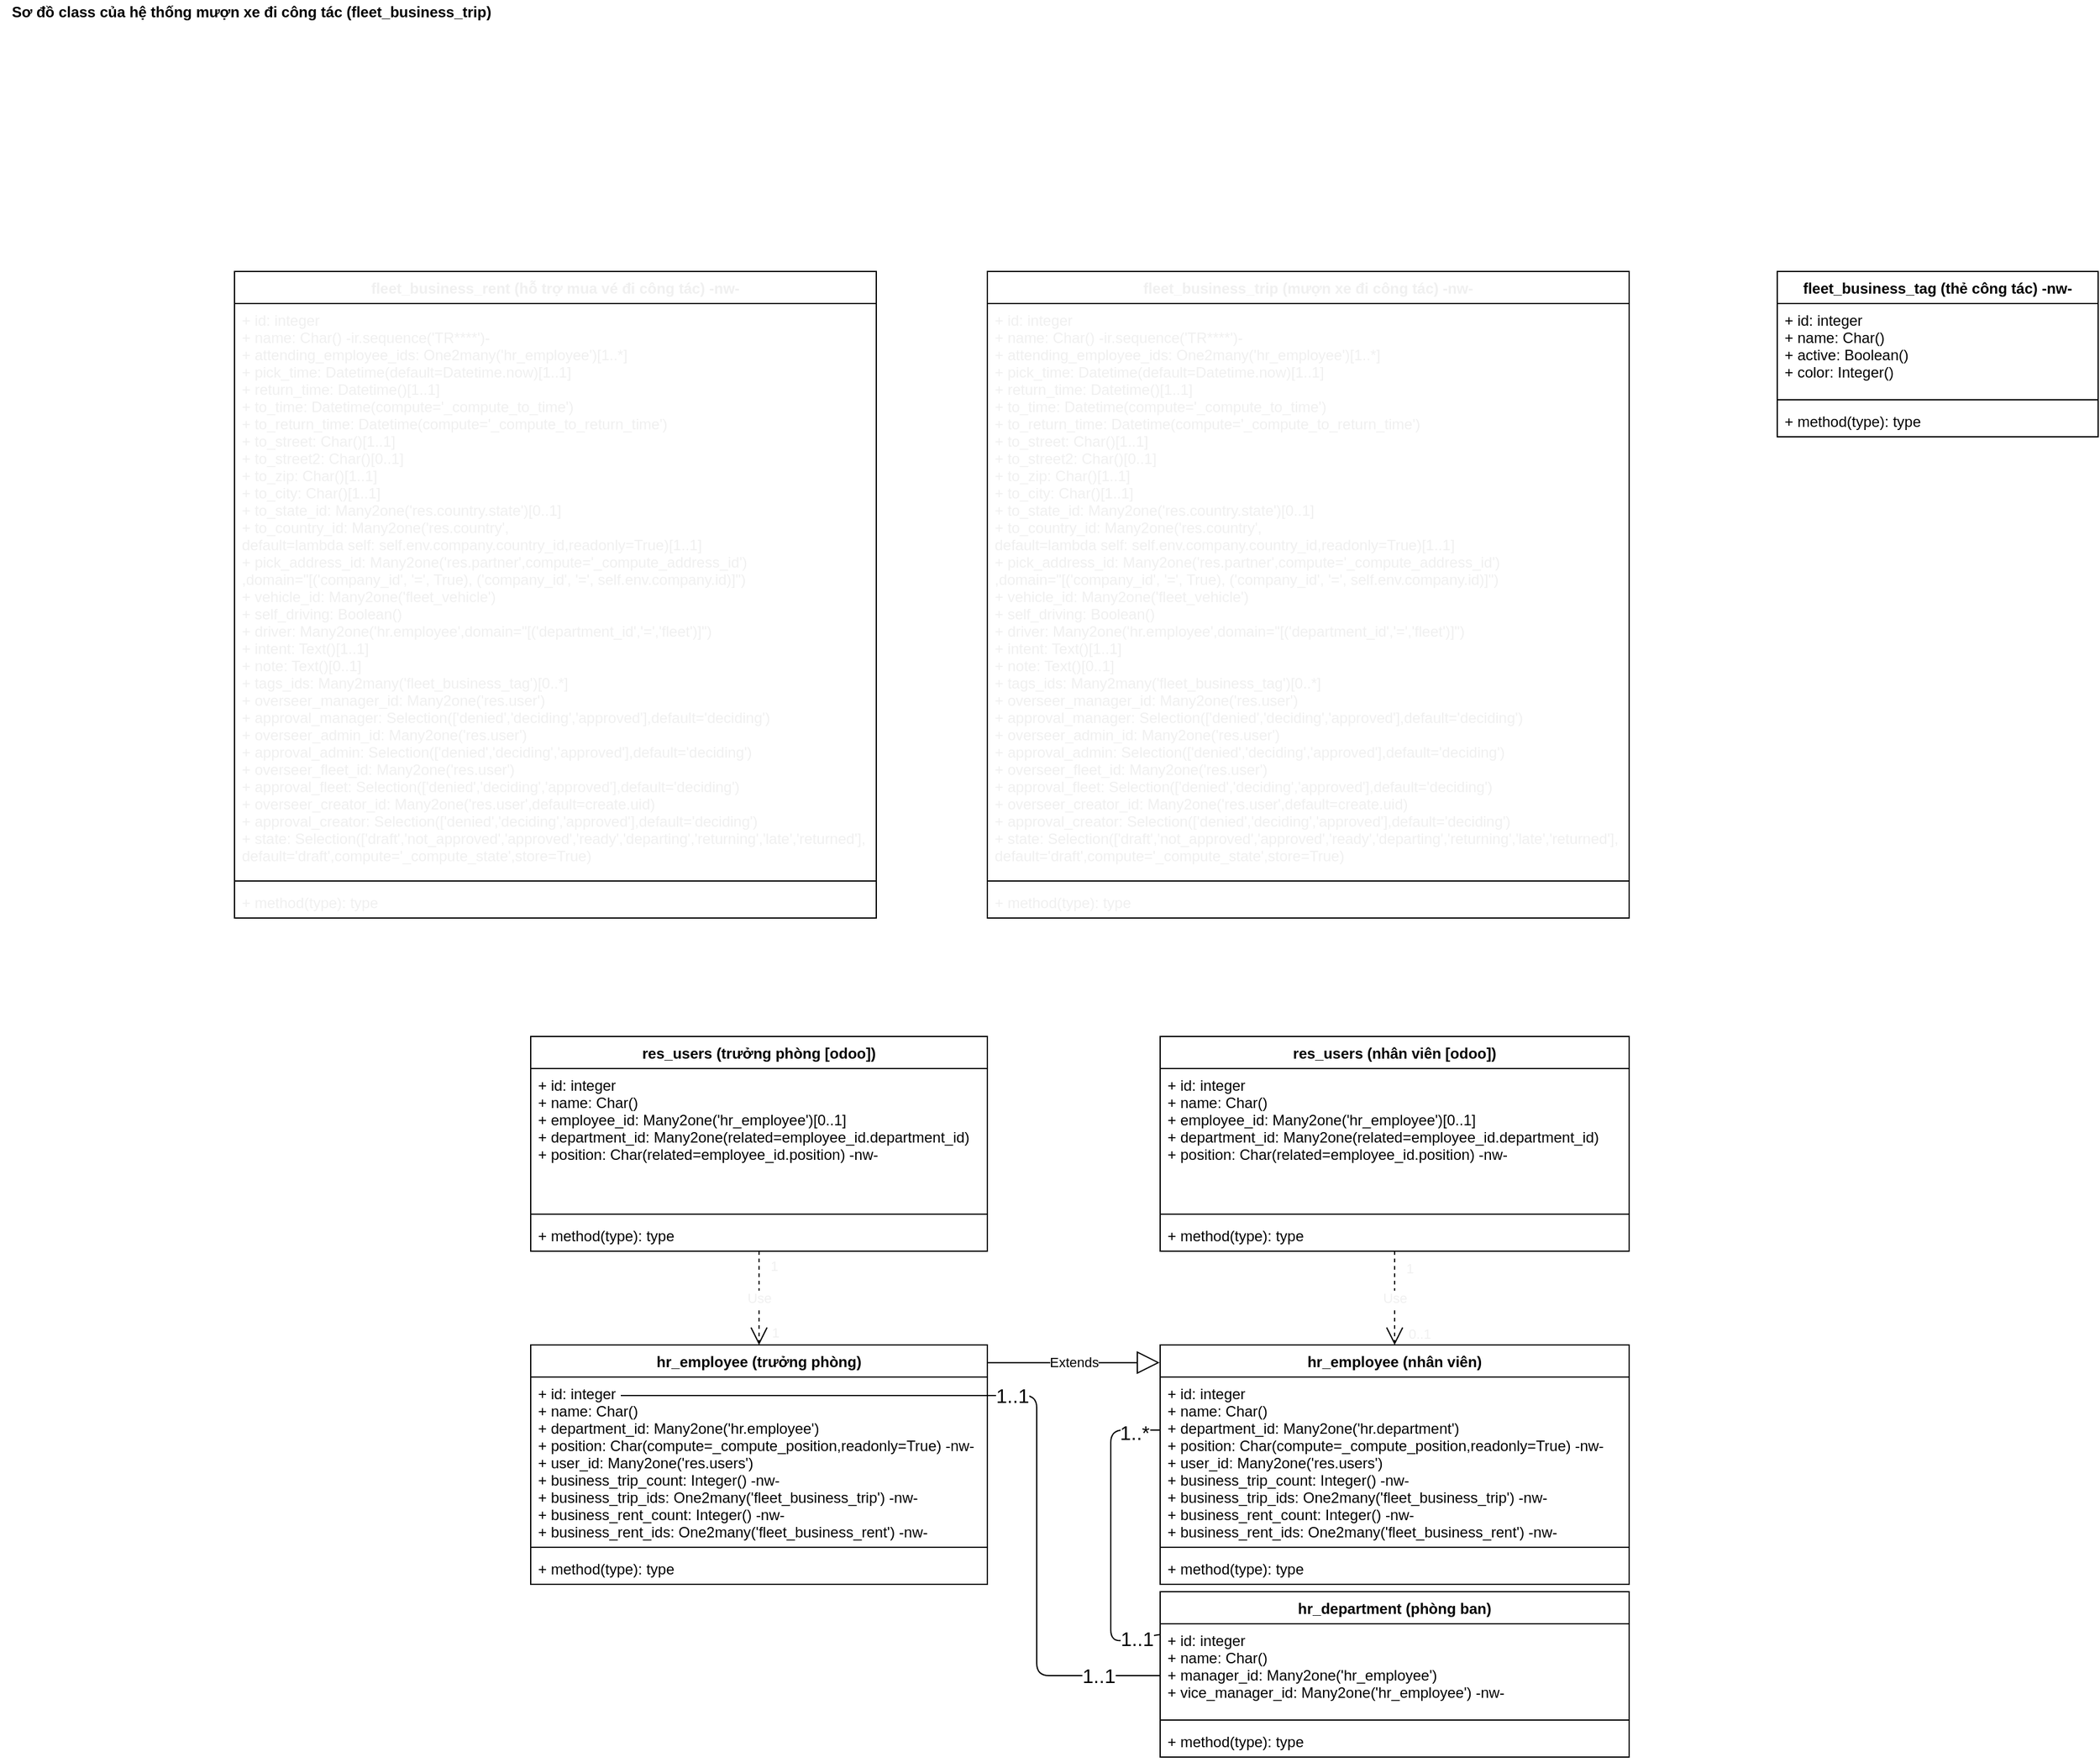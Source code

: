 <mxfile>
    <diagram id="8NVEbFYH0CTecISd1Mc0" name="Page-1">
        <mxGraphModel dx="670" dy="1634" grid="1" gridSize="10" guides="1" tooltips="1" connect="1" arrows="0" fold="1" page="1" pageScale="1" pageWidth="850" pageHeight="1100" math="0" shadow="0">
            <root>
                <mxCell id="0"/>
                <mxCell id="1" parent="0"/>
                <mxCell id="2" value="hr_employee (nhân viên)" style="swimlane;fontStyle=1;align=center;verticalAlign=top;childLayout=stackLayout;horizontal=1;startSize=26;horizontalStack=0;resizeParent=1;resizeParentMax=0;resizeLast=0;collapsible=1;marginBottom=0;" parent="1" vertex="1">
                    <mxGeometry x="1020" y="700" width="380" height="194" as="geometry">
                        <mxRectangle x="160" y="110" width="100" height="26" as="alternateBounds"/>
                    </mxGeometry>
                </mxCell>
                <mxCell id="3" value="+ id: integer&#10;+ name: Char()&#10;+ department_id: Many2one('hr.department')&#10;+ position: Char(compute=_compute_position,readonly=True) -nw-&#10;+ user_id: Many2one('res.users')&#10;+ business_trip_count: Integer() -nw-&#10;+ business_trip_ids: One2many('fleet_business_trip') -nw-&#10;+ business_rent_count: Integer() -nw-&#10;+ business_rent_ids: One2many('fleet_business_rent') -nw-" style="text;strokeColor=none;fillColor=none;align=left;verticalAlign=top;spacingLeft=4;spacingRight=4;overflow=hidden;rotatable=0;points=[[0,0.5],[1,0.5]];portConstraint=eastwest;labelBackgroundColor=default;" parent="2" vertex="1">
                    <mxGeometry y="26" width="380" height="134" as="geometry"/>
                </mxCell>
                <mxCell id="4" value="" style="line;strokeWidth=1;fillColor=none;align=left;verticalAlign=middle;spacingTop=-1;spacingLeft=3;spacingRight=3;rotatable=0;labelPosition=right;points=[];portConstraint=eastwest;" parent="2" vertex="1">
                    <mxGeometry y="160" width="380" height="8" as="geometry"/>
                </mxCell>
                <mxCell id="5" value="+ method(type): type" style="text;strokeColor=none;fillColor=none;align=left;verticalAlign=top;spacingLeft=4;spacingRight=4;overflow=hidden;rotatable=0;points=[[0,0.5],[1,0.5]];portConstraint=eastwest;" parent="2" vertex="1">
                    <mxGeometry y="168" width="380" height="26" as="geometry"/>
                </mxCell>
                <mxCell id="6" value="&lt;span&gt;Sơ đồ&amp;nbsp;&lt;/span&gt;class của hệ thống mượn xe đi công tác (fleet_business_trip)&amp;nbsp;" style="text;html=1;align=center;verticalAlign=middle;resizable=0;points=[];autosize=1;strokeColor=none;fillColor=none;fontStyle=1" parent="1" vertex="1">
                    <mxGeometry x="80" y="-390" width="410" height="20" as="geometry"/>
                </mxCell>
                <mxCell id="7" value="hr_department (phòng ban)" style="swimlane;fontStyle=1;align=center;verticalAlign=top;childLayout=stackLayout;horizontal=1;startSize=26;horizontalStack=0;resizeParent=1;resizeParentMax=0;resizeLast=0;collapsible=1;marginBottom=0;" parent="1" vertex="1">
                    <mxGeometry x="1020" y="900" width="380" height="134" as="geometry">
                        <mxRectangle x="160" y="110" width="100" height="26" as="alternateBounds"/>
                    </mxGeometry>
                </mxCell>
                <mxCell id="8" value="+ id: integer&#10;+ name: Char()&#10;+ manager_id: Many2one('hr_employee')&#10;+ vice_manager_id: Many2one('hr_employee') -nw-" style="text;strokeColor=none;fillColor=none;align=left;verticalAlign=top;spacingLeft=4;spacingRight=4;overflow=hidden;rotatable=0;points=[[0,0.5],[1,0.5]];portConstraint=eastwest;" parent="7" vertex="1">
                    <mxGeometry y="26" width="380" height="74" as="geometry"/>
                </mxCell>
                <mxCell id="9" value="" style="line;strokeWidth=1;fillColor=none;align=left;verticalAlign=middle;spacingTop=-1;spacingLeft=3;spacingRight=3;rotatable=0;labelPosition=right;points=[];portConstraint=eastwest;" parent="7" vertex="1">
                    <mxGeometry y="100" width="380" height="8" as="geometry"/>
                </mxCell>
                <mxCell id="10" value="+ method(type): type" style="text;strokeColor=none;fillColor=none;align=left;verticalAlign=top;spacingLeft=4;spacingRight=4;overflow=hidden;rotatable=0;points=[[0,0.5],[1,0.5]];portConstraint=eastwest;" parent="7" vertex="1">
                    <mxGeometry y="108" width="380" height="26" as="geometry"/>
                </mxCell>
                <mxCell id="27" value="hr_employee (trưởng phòng)" style="swimlane;fontStyle=1;align=center;verticalAlign=top;childLayout=stackLayout;horizontal=1;startSize=26;horizontalStack=0;resizeParent=1;resizeParentMax=0;resizeLast=0;collapsible=1;marginBottom=0;" parent="1" vertex="1">
                    <mxGeometry x="510" y="700" width="370" height="194" as="geometry">
                        <mxRectangle x="160" y="110" width="100" height="26" as="alternateBounds"/>
                    </mxGeometry>
                </mxCell>
                <mxCell id="28" value="+ id: integer&#10;+ name: Char()&#10;+ department_id: Many2one('hr.employee')&#10;+ position: Char(compute=_compute_position,readonly=True) -nw-&#10;+ user_id: Many2one('res.users')&#10;+ business_trip_count: Integer() -nw-&#10;+ business_trip_ids: One2many('fleet_business_trip') -nw-&#10;+ business_rent_count: Integer() -nw-&#10;+ business_rent_ids: One2many('fleet_business_rent') -nw-" style="text;strokeColor=none;fillColor=none;align=left;verticalAlign=top;spacingLeft=4;spacingRight=4;overflow=hidden;rotatable=0;points=[[0,0.5],[1,0.5]];portConstraint=eastwest;" parent="27" vertex="1">
                    <mxGeometry y="26" width="370" height="134" as="geometry"/>
                </mxCell>
                <mxCell id="29" value="" style="line;strokeWidth=1;fillColor=none;align=left;verticalAlign=middle;spacingTop=-1;spacingLeft=3;spacingRight=3;rotatable=0;labelPosition=right;points=[];portConstraint=eastwest;" parent="27" vertex="1">
                    <mxGeometry y="160" width="370" height="8" as="geometry"/>
                </mxCell>
                <mxCell id="30" value="+ method(type): type" style="text;strokeColor=none;fillColor=none;align=left;verticalAlign=top;spacingLeft=4;spacingRight=4;overflow=hidden;rotatable=0;points=[[0,0.5],[1,0.5]];portConstraint=eastwest;" parent="27" vertex="1">
                    <mxGeometry y="168" width="370" height="26" as="geometry"/>
                </mxCell>
                <mxCell id="39" value="1..1" style="endArrow=none;html=1;exitX=0.001;exitY=0.116;exitDx=0;exitDy=0;exitPerimeter=0;fontSize=16;" parent="1" source="8" edge="1">
                    <mxGeometry x="-0.842" width="50" height="50" relative="1" as="geometry">
                        <mxPoint x="970" y="960" as="sourcePoint"/>
                        <mxPoint x="1020" y="769" as="targetPoint"/>
                        <Array as="points">
                            <mxPoint x="980" y="941"/>
                            <mxPoint x="980" y="769"/>
                        </Array>
                        <mxPoint as="offset"/>
                    </mxGeometry>
                </mxCell>
                <mxCell id="40" value="1..*" style="edgeLabel;html=1;align=center;verticalAlign=middle;resizable=0;points=[];fontSize=16;" parent="39" vertex="1" connectable="0">
                    <mxGeometry x="-0.438" y="3" relative="1" as="geometry">
                        <mxPoint x="22" y="-140" as="offset"/>
                    </mxGeometry>
                </mxCell>
                <mxCell id="46" value="1..1" style="endArrow=none;html=1;fontSize=16;" parent="1" edge="1">
                    <mxGeometry x="0.848" width="50" height="50" relative="1" as="geometry">
                        <mxPoint x="583" y="741" as="sourcePoint"/>
                        <mxPoint x="1020" y="968" as="targetPoint"/>
                        <Array as="points">
                            <mxPoint x="920" y="741"/>
                            <mxPoint x="920" y="968"/>
                            <mxPoint x="980" y="968"/>
                        </Array>
                        <mxPoint as="offset"/>
                    </mxGeometry>
                </mxCell>
                <mxCell id="56" value="&lt;span style=&quot;font-size: 16px&quot;&gt;1..1&lt;/span&gt;" style="edgeLabel;html=1;align=center;verticalAlign=middle;resizable=0;points=[];" parent="46" vertex="1" connectable="0">
                    <mxGeometry x="0.095" y="2" relative="1" as="geometry">
                        <mxPoint x="-22" y="-27" as="offset"/>
                    </mxGeometry>
                </mxCell>
                <mxCell id="54" value="Extends" style="endArrow=block;endSize=16;endFill=0;html=1;exitX=1.001;exitY=0.074;exitDx=0;exitDy=0;exitPerimeter=0;entryX=-0.001;entryY=0.074;entryDx=0;entryDy=0;entryPerimeter=0;" parent="1" source="27" target="2" edge="1">
                    <mxGeometry width="160" relative="1" as="geometry">
                        <mxPoint x="870" y="710" as="sourcePoint"/>
                        <mxPoint x="1030" y="710" as="targetPoint"/>
                    </mxGeometry>
                </mxCell>
                <mxCell id="81" value="res_users (nhân viên [odoo])" style="swimlane;fontStyle=1;align=center;verticalAlign=top;childLayout=stackLayout;horizontal=1;startSize=26;horizontalStack=0;resizeParent=1;resizeParentMax=0;resizeLast=0;collapsible=1;marginBottom=0;" parent="1" vertex="1">
                    <mxGeometry x="1020" y="450" width="380" height="174" as="geometry">
                        <mxRectangle x="160" y="110" width="100" height="26" as="alternateBounds"/>
                    </mxGeometry>
                </mxCell>
                <mxCell id="82" value="+ id: integer&#10;+ name: Char()&#10;+ employee_id: Many2one('hr_employee')[0..1]&#10;+ department_id: Many2one(related=employee_id.department_id)&#10;+ position: Char(related=employee_id.position) -nw-" style="text;strokeColor=none;fillColor=none;align=left;verticalAlign=top;spacingLeft=4;spacingRight=4;overflow=hidden;rotatable=0;points=[[0,0.5],[1,0.5]];portConstraint=eastwest;" parent="81" vertex="1">
                    <mxGeometry y="26" width="380" height="114" as="geometry"/>
                </mxCell>
                <mxCell id="83" value="" style="line;strokeWidth=1;fillColor=none;align=left;verticalAlign=middle;spacingTop=-1;spacingLeft=3;spacingRight=3;rotatable=0;labelPosition=right;points=[];portConstraint=eastwest;" parent="81" vertex="1">
                    <mxGeometry y="140" width="380" height="8" as="geometry"/>
                </mxCell>
                <mxCell id="84" value="+ method(type): type" style="text;strokeColor=none;fillColor=none;align=left;verticalAlign=top;spacingLeft=4;spacingRight=4;overflow=hidden;rotatable=0;points=[[0,0.5],[1,0.5]];portConstraint=eastwest;" parent="81" vertex="1">
                    <mxGeometry y="148" width="380" height="26" as="geometry"/>
                </mxCell>
                <mxCell id="95" value="Use" style="endArrow=open;endSize=12;dashed=1;html=1;fontColor=#F0F0F0;" parent="1" source="81" target="2" edge="1">
                    <mxGeometry width="160" relative="1" as="geometry">
                        <mxPoint x="1140" y="640" as="sourcePoint"/>
                        <mxPoint x="1060" y="650" as="targetPoint"/>
                    </mxGeometry>
                </mxCell>
                <mxCell id="120" value="1" style="edgeLabel;html=1;align=center;verticalAlign=middle;resizable=0;points=[];fontColor=#F0F0F0;" parent="95" vertex="1" connectable="0">
                    <mxGeometry x="-0.646" y="-1" relative="1" as="geometry">
                        <mxPoint x="13" as="offset"/>
                    </mxGeometry>
                </mxCell>
                <mxCell id="121" value="0..1" style="edgeLabel;html=1;align=center;verticalAlign=middle;resizable=0;points=[];fontColor=#F0F0F0;" parent="95" vertex="1" connectable="0">
                    <mxGeometry x="0.417" y="-2" relative="1" as="geometry">
                        <mxPoint x="22" y="13" as="offset"/>
                    </mxGeometry>
                </mxCell>
                <mxCell id="96" value="res_users (trưởng phòng [odoo])" style="swimlane;fontStyle=1;align=center;verticalAlign=top;childLayout=stackLayout;horizontal=1;startSize=26;horizontalStack=0;resizeParent=1;resizeParentMax=0;resizeLast=0;collapsible=1;marginBottom=0;" parent="1" vertex="1">
                    <mxGeometry x="510" y="450" width="370" height="174" as="geometry">
                        <mxRectangle x="160" y="110" width="100" height="26" as="alternateBounds"/>
                    </mxGeometry>
                </mxCell>
                <mxCell id="97" value="+ id: integer&#10;+ name: Char()&#10;+ employee_id: Many2one('hr_employee')[0..1]&#10;+ department_id: Many2one(related=employee_id.department_id)&#10;+ position: Char(related=employee_id.position) -nw-" style="text;strokeColor=none;fillColor=none;align=left;verticalAlign=top;spacingLeft=4;spacingRight=4;overflow=hidden;rotatable=0;points=[[0,0.5],[1,0.5]];portConstraint=eastwest;" parent="96" vertex="1">
                    <mxGeometry y="26" width="370" height="114" as="geometry"/>
                </mxCell>
                <mxCell id="98" value="" style="line;strokeWidth=1;fillColor=none;align=left;verticalAlign=middle;spacingTop=-1;spacingLeft=3;spacingRight=3;rotatable=0;labelPosition=right;points=[];portConstraint=eastwest;" parent="96" vertex="1">
                    <mxGeometry y="140" width="370" height="8" as="geometry"/>
                </mxCell>
                <mxCell id="99" value="+ method(type): type" style="text;strokeColor=none;fillColor=none;align=left;verticalAlign=top;spacingLeft=4;spacingRight=4;overflow=hidden;rotatable=0;points=[[0,0.5],[1,0.5]];portConstraint=eastwest;" parent="96" vertex="1">
                    <mxGeometry y="148" width="370" height="26" as="geometry"/>
                </mxCell>
                <mxCell id="115" value="Use" style="endArrow=open;endSize=12;dashed=1;html=1;fontColor=#F0F0F0;" parent="1" source="96" target="27" edge="1">
                    <mxGeometry width="160" relative="1" as="geometry">
                        <mxPoint x="439.632" y="660" as="sourcePoint"/>
                        <mxPoint x="400" y="736" as="targetPoint"/>
                    </mxGeometry>
                </mxCell>
                <mxCell id="126" value="1" style="edgeLabel;html=1;align=center;verticalAlign=middle;resizable=0;points=[];fontColor=#F0F0F0;" parent="115" vertex="1" connectable="0">
                    <mxGeometry x="-0.702" relative="1" as="geometry">
                        <mxPoint x="12" as="offset"/>
                    </mxGeometry>
                </mxCell>
                <mxCell id="128" value="1" style="edgeLabel;html=1;align=center;verticalAlign=middle;resizable=0;points=[];fontColor=#F0F0F0;" parent="115" vertex="1" connectable="0">
                    <mxGeometry x="0.509" y="1" relative="1" as="geometry">
                        <mxPoint x="12" y="8" as="offset"/>
                    </mxGeometry>
                </mxCell>
                <mxCell id="116" value="fleet_business_trip (mượn xe đi công tác) -nw-" style="swimlane;fontStyle=1;align=center;verticalAlign=top;childLayout=stackLayout;horizontal=1;startSize=26;horizontalStack=0;resizeParent=1;resizeParentMax=0;resizeLast=0;collapsible=1;marginBottom=0;labelBackgroundColor=none;fontColor=#F0F0F0;" parent="1" vertex="1">
                    <mxGeometry x="880" y="-170" width="520" height="524" as="geometry"/>
                </mxCell>
                <mxCell id="117" value="+ id: integer&#10;+ name: Char() -ir.sequence('TR****')-&#10;+ attending_employee_ids: One2many('hr_employee')[1..*]&#10;+ pick_time: Datetime(default=Datetime.now)[1..1]&#10;+ return_time: Datetime()[1..1]&#10;+ to_time: Datetime(compute='_compute_to_time')&#10;+ to_return_time: Datetime(compute='_compute_to_return_time')&#10;+ to_street: Char()[1..1]&#10;+ to_street2: Char()[0..1]&#10;+ to_zip: Char()[1..1]&#10;+ to_city: Char()[1..1]&#10;+ to_state_id: Many2one('res.country.state')[0..1]&#10;+ to_country_id: Many2one('res.country',&#10;default=lambda self: self.env.company.country_id,readonly=True)[1..1]&#10;+ pick_address_id: Many2one('res.partner',compute='_compute_address_id')&#10;,domain=&quot;[('company_id', '=', True), ('company_id', '=', self.env.company.id)]&quot;)&#10;+ vehicle_id: Many2one('fleet_vehicle')&#10;+ self_driving: Boolean()&#10;+ driver: Many2one('hr.employee',domain=&quot;[('department_id','=','fleet')]&quot;)&#10;+ intent: Text()[1..1]&#10;+ note: Text()[0..1]&#10;+ tags_ids: Many2many('fleet_business_tag')[0..*]&#10;+ overseer_manager_id: Many2one('res.user')&#10;+ approval_manager: Selection(['denied','deciding','approved'],default='deciding')&#10;+ overseer_admin_id: Many2one('res.user')&#10;+ approval_admin: Selection(['denied','deciding','approved'],default='deciding')&#10;+ overseer_fleet_id: Many2one('res.user')&#10;+ approval_fleet: Selection(['denied','deciding','approved'],default='deciding')&#10;+ overseer_creator_id: Many2one('res.user',default=create.uid)&#10;+ approval_creator: Selection(['denied','deciding','approved'],default='deciding')&#10;+ state: Selection(['draft','not_approved','approved','ready','departing','returning','late','returned'],&#10;default='draft',compute='_compute_state',store=True)" style="text;strokeColor=none;fillColor=none;align=left;verticalAlign=top;spacingLeft=4;spacingRight=4;overflow=hidden;rotatable=0;points=[[0,0.5],[1,0.5]];portConstraint=eastwest;labelBackgroundColor=none;fontColor=#F0F0F0;" parent="116" vertex="1">
                    <mxGeometry y="26" width="520" height="464" as="geometry"/>
                </mxCell>
                <mxCell id="118" value="" style="line;strokeWidth=1;fillColor=none;align=left;verticalAlign=middle;spacingTop=-1;spacingLeft=3;spacingRight=3;rotatable=0;labelPosition=right;points=[];portConstraint=eastwest;labelBackgroundColor=none;fontColor=#F0F0F0;" parent="116" vertex="1">
                    <mxGeometry y="490" width="520" height="8" as="geometry"/>
                </mxCell>
                <mxCell id="119" value="+ method(type): type" style="text;strokeColor=none;fillColor=none;align=left;verticalAlign=top;spacingLeft=4;spacingRight=4;overflow=hidden;rotatable=0;points=[[0,0.5],[1,0.5]];portConstraint=eastwest;labelBackgroundColor=none;fontColor=#F0F0F0;" parent="116" vertex="1">
                    <mxGeometry y="498" width="520" height="26" as="geometry"/>
                </mxCell>
                <mxCell id="129" value="fleet_business_tag (thẻ công tác) -nw-" style="swimlane;fontStyle=1;align=center;verticalAlign=top;childLayout=stackLayout;horizontal=1;startSize=26;horizontalStack=0;resizeParent=1;resizeParentMax=0;resizeLast=0;collapsible=1;marginBottom=0;" vertex="1" parent="1">
                    <mxGeometry x="1520" y="-170" width="260" height="134" as="geometry">
                        <mxRectangle x="160" y="110" width="100" height="26" as="alternateBounds"/>
                    </mxGeometry>
                </mxCell>
                <mxCell id="130" value="+ id: integer&#10;+ name: Char()&#10;+ active: Boolean()&#10;+ color: Integer()" style="text;strokeColor=none;fillColor=none;align=left;verticalAlign=top;spacingLeft=4;spacingRight=4;overflow=hidden;rotatable=0;points=[[0,0.5],[1,0.5]];portConstraint=eastwest;" vertex="1" parent="129">
                    <mxGeometry y="26" width="260" height="74" as="geometry"/>
                </mxCell>
                <mxCell id="131" value="" style="line;strokeWidth=1;fillColor=none;align=left;verticalAlign=middle;spacingTop=-1;spacingLeft=3;spacingRight=3;rotatable=0;labelPosition=right;points=[];portConstraint=eastwest;" vertex="1" parent="129">
                    <mxGeometry y="100" width="260" height="8" as="geometry"/>
                </mxCell>
                <mxCell id="132" value="+ method(type): type" style="text;strokeColor=none;fillColor=none;align=left;verticalAlign=top;spacingLeft=4;spacingRight=4;overflow=hidden;rotatable=0;points=[[0,0.5],[1,0.5]];portConstraint=eastwest;" vertex="1" parent="129">
                    <mxGeometry y="108" width="260" height="26" as="geometry"/>
                </mxCell>
                <mxCell id="133" value="fleet_business_rent (hỗ trợ mua vé đi công tác) -nw-" style="swimlane;fontStyle=1;align=center;verticalAlign=top;childLayout=stackLayout;horizontal=1;startSize=26;horizontalStack=0;resizeParent=1;resizeParentMax=0;resizeLast=0;collapsible=1;marginBottom=0;labelBackgroundColor=none;fontColor=#F0F0F0;" vertex="1" parent="1">
                    <mxGeometry x="270" y="-170" width="520" height="524" as="geometry"/>
                </mxCell>
                <mxCell id="134" value="+ id: integer&#10;+ name: Char() -ir.sequence('TR****')-&#10;+ attending_employee_ids: One2many('hr_employee')[1..*]&#10;+ pick_time: Datetime(default=Datetime.now)[1..1]&#10;+ return_time: Datetime()[1..1]&#10;+ to_time: Datetime(compute='_compute_to_time')&#10;+ to_return_time: Datetime(compute='_compute_to_return_time')&#10;+ to_street: Char()[1..1]&#10;+ to_street2: Char()[0..1]&#10;+ to_zip: Char()[1..1]&#10;+ to_city: Char()[1..1]&#10;+ to_state_id: Many2one('res.country.state')[0..1]&#10;+ to_country_id: Many2one('res.country',&#10;default=lambda self: self.env.company.country_id,readonly=True)[1..1]&#10;+ pick_address_id: Many2one('res.partner',compute='_compute_address_id')&#10;,domain=&quot;[('company_id', '=', True), ('company_id', '=', self.env.company.id)]&quot;)&#10;+ vehicle_id: Many2one('fleet_vehicle')&#10;+ self_driving: Boolean()&#10;+ driver: Many2one('hr.employee',domain=&quot;[('department_id','=','fleet')]&quot;)&#10;+ intent: Text()[1..1]&#10;+ note: Text()[0..1]&#10;+ tags_ids: Many2many('fleet_business_tag')[0..*]&#10;+ overseer_manager_id: Many2one('res.user')&#10;+ approval_manager: Selection(['denied','deciding','approved'],default='deciding')&#10;+ overseer_admin_id: Many2one('res.user')&#10;+ approval_admin: Selection(['denied','deciding','approved'],default='deciding')&#10;+ overseer_fleet_id: Many2one('res.user')&#10;+ approval_fleet: Selection(['denied','deciding','approved'],default='deciding')&#10;+ overseer_creator_id: Many2one('res.user',default=create.uid)&#10;+ approval_creator: Selection(['denied','deciding','approved'],default='deciding')&#10;+ state: Selection(['draft','not_approved','approved','ready','departing','returning','late','returned'],&#10;default='draft',compute='_compute_state',store=True)" style="text;strokeColor=none;fillColor=none;align=left;verticalAlign=top;spacingLeft=4;spacingRight=4;overflow=hidden;rotatable=0;points=[[0,0.5],[1,0.5]];portConstraint=eastwest;labelBackgroundColor=none;fontColor=#F0F0F0;" vertex="1" parent="133">
                    <mxGeometry y="26" width="520" height="464" as="geometry"/>
                </mxCell>
                <mxCell id="135" value="" style="line;strokeWidth=1;fillColor=none;align=left;verticalAlign=middle;spacingTop=-1;spacingLeft=3;spacingRight=3;rotatable=0;labelPosition=right;points=[];portConstraint=eastwest;labelBackgroundColor=none;fontColor=#F0F0F0;" vertex="1" parent="133">
                    <mxGeometry y="490" width="520" height="8" as="geometry"/>
                </mxCell>
                <mxCell id="136" value="+ method(type): type" style="text;strokeColor=none;fillColor=none;align=left;verticalAlign=top;spacingLeft=4;spacingRight=4;overflow=hidden;rotatable=0;points=[[0,0.5],[1,0.5]];portConstraint=eastwest;labelBackgroundColor=none;fontColor=#F0F0F0;" vertex="1" parent="133">
                    <mxGeometry y="498" width="520" height="26" as="geometry"/>
                </mxCell>
            </root>
        </mxGraphModel>
    </diagram>
</mxfile>